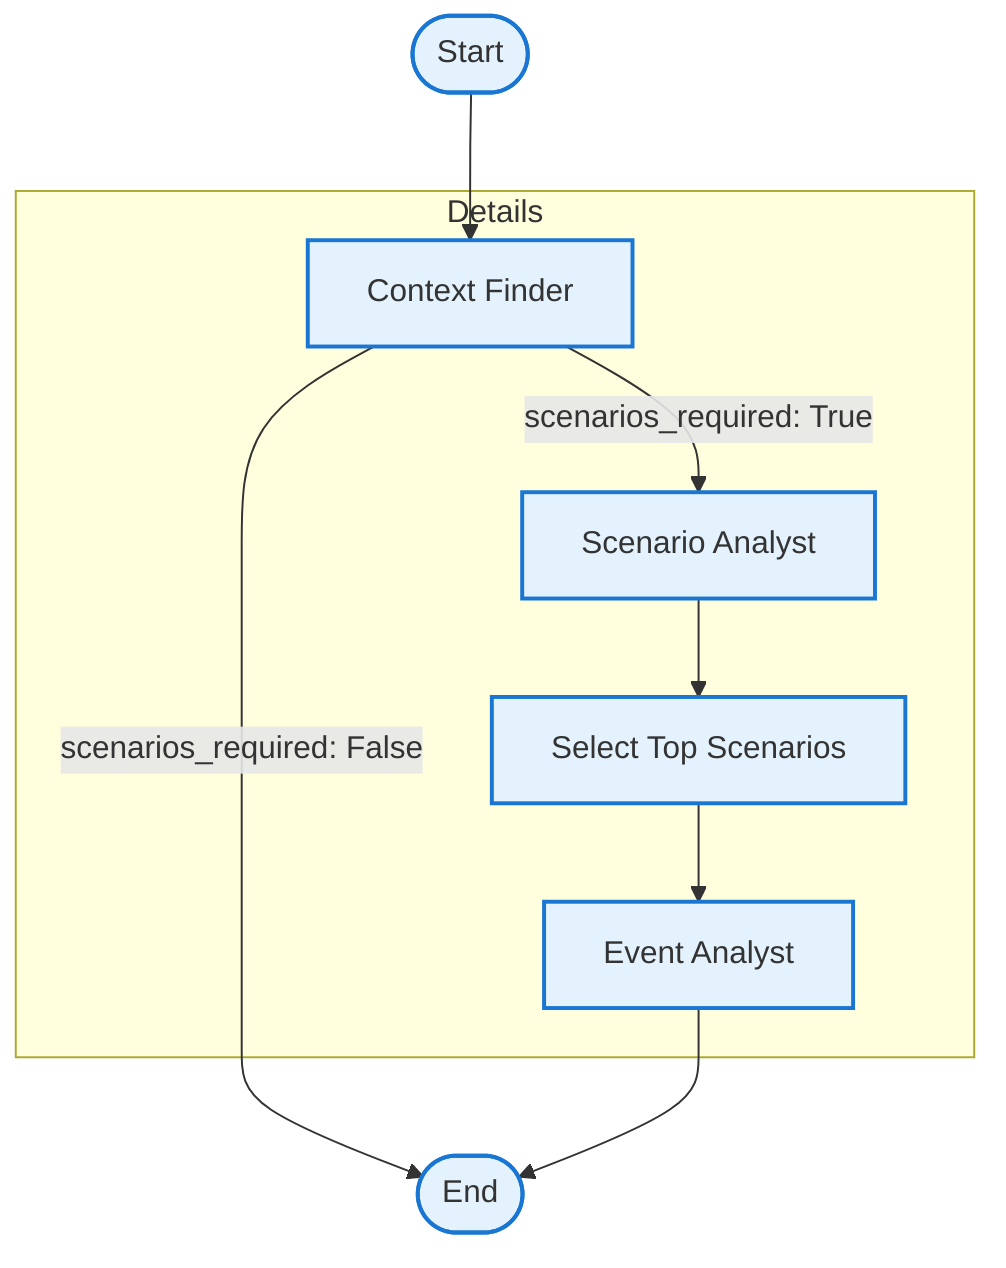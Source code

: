 flowchart TD
    Start([Start])
    ContextFinder[Context Finder]
    ScenarioAnalyst[Scenario Analyst]
    SelectTopScenarios[Select Top Scenarios]
    EventAnalyst[Event Analyst]
    End([End])

    Start --> ContextFinder
    ContextFinder -- "scenarios_required: True" --> ScenarioAnalyst
    ContextFinder -- "scenarios_required: False" --> End
    ScenarioAnalyst --> SelectTopScenarios
    SelectTopScenarios --> EventAnalyst
    EventAnalyst --> End

    %% Details
    subgraph Details
        ContextFinder
        ScenarioAnalyst
        SelectTopScenarios
        EventAnalyst
    end

    classDef node fill:#e3f2fd,stroke:#1976d2,stroke-width:2px;
    class ContextFinder,ScenarioAnalyst,SelectTopScenarios,EventAnalyst node;